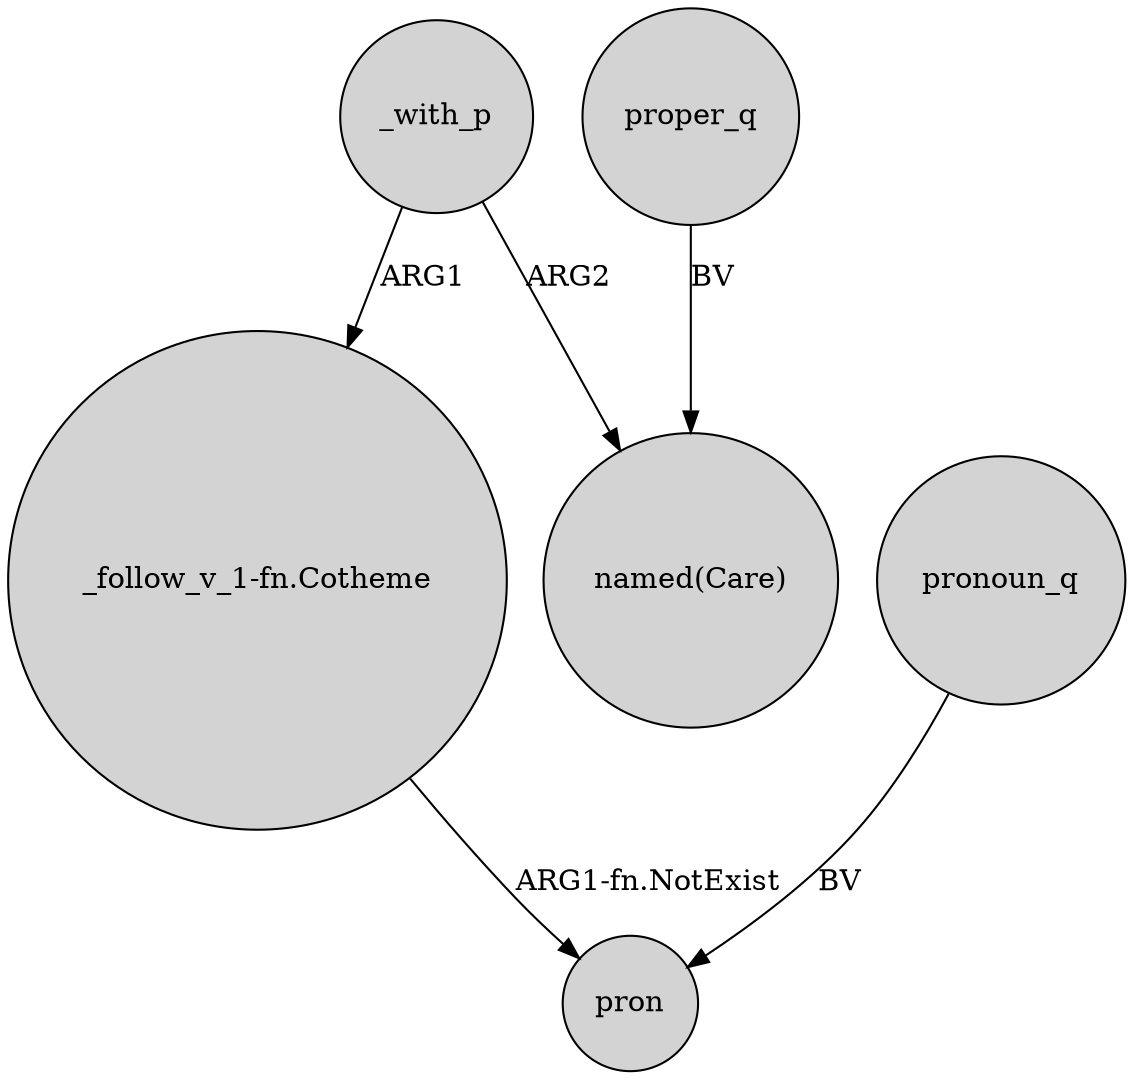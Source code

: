 digraph {
	node [shape=circle style=filled]
	_with_p -> "named(Care)" [label=ARG2]
	proper_q -> "named(Care)" [label=BV]
	"_follow_v_1-fn.Cotheme" -> pron [label="ARG1-fn.NotExist"]
	_with_p -> "_follow_v_1-fn.Cotheme" [label=ARG1]
	pronoun_q -> pron [label=BV]
}

